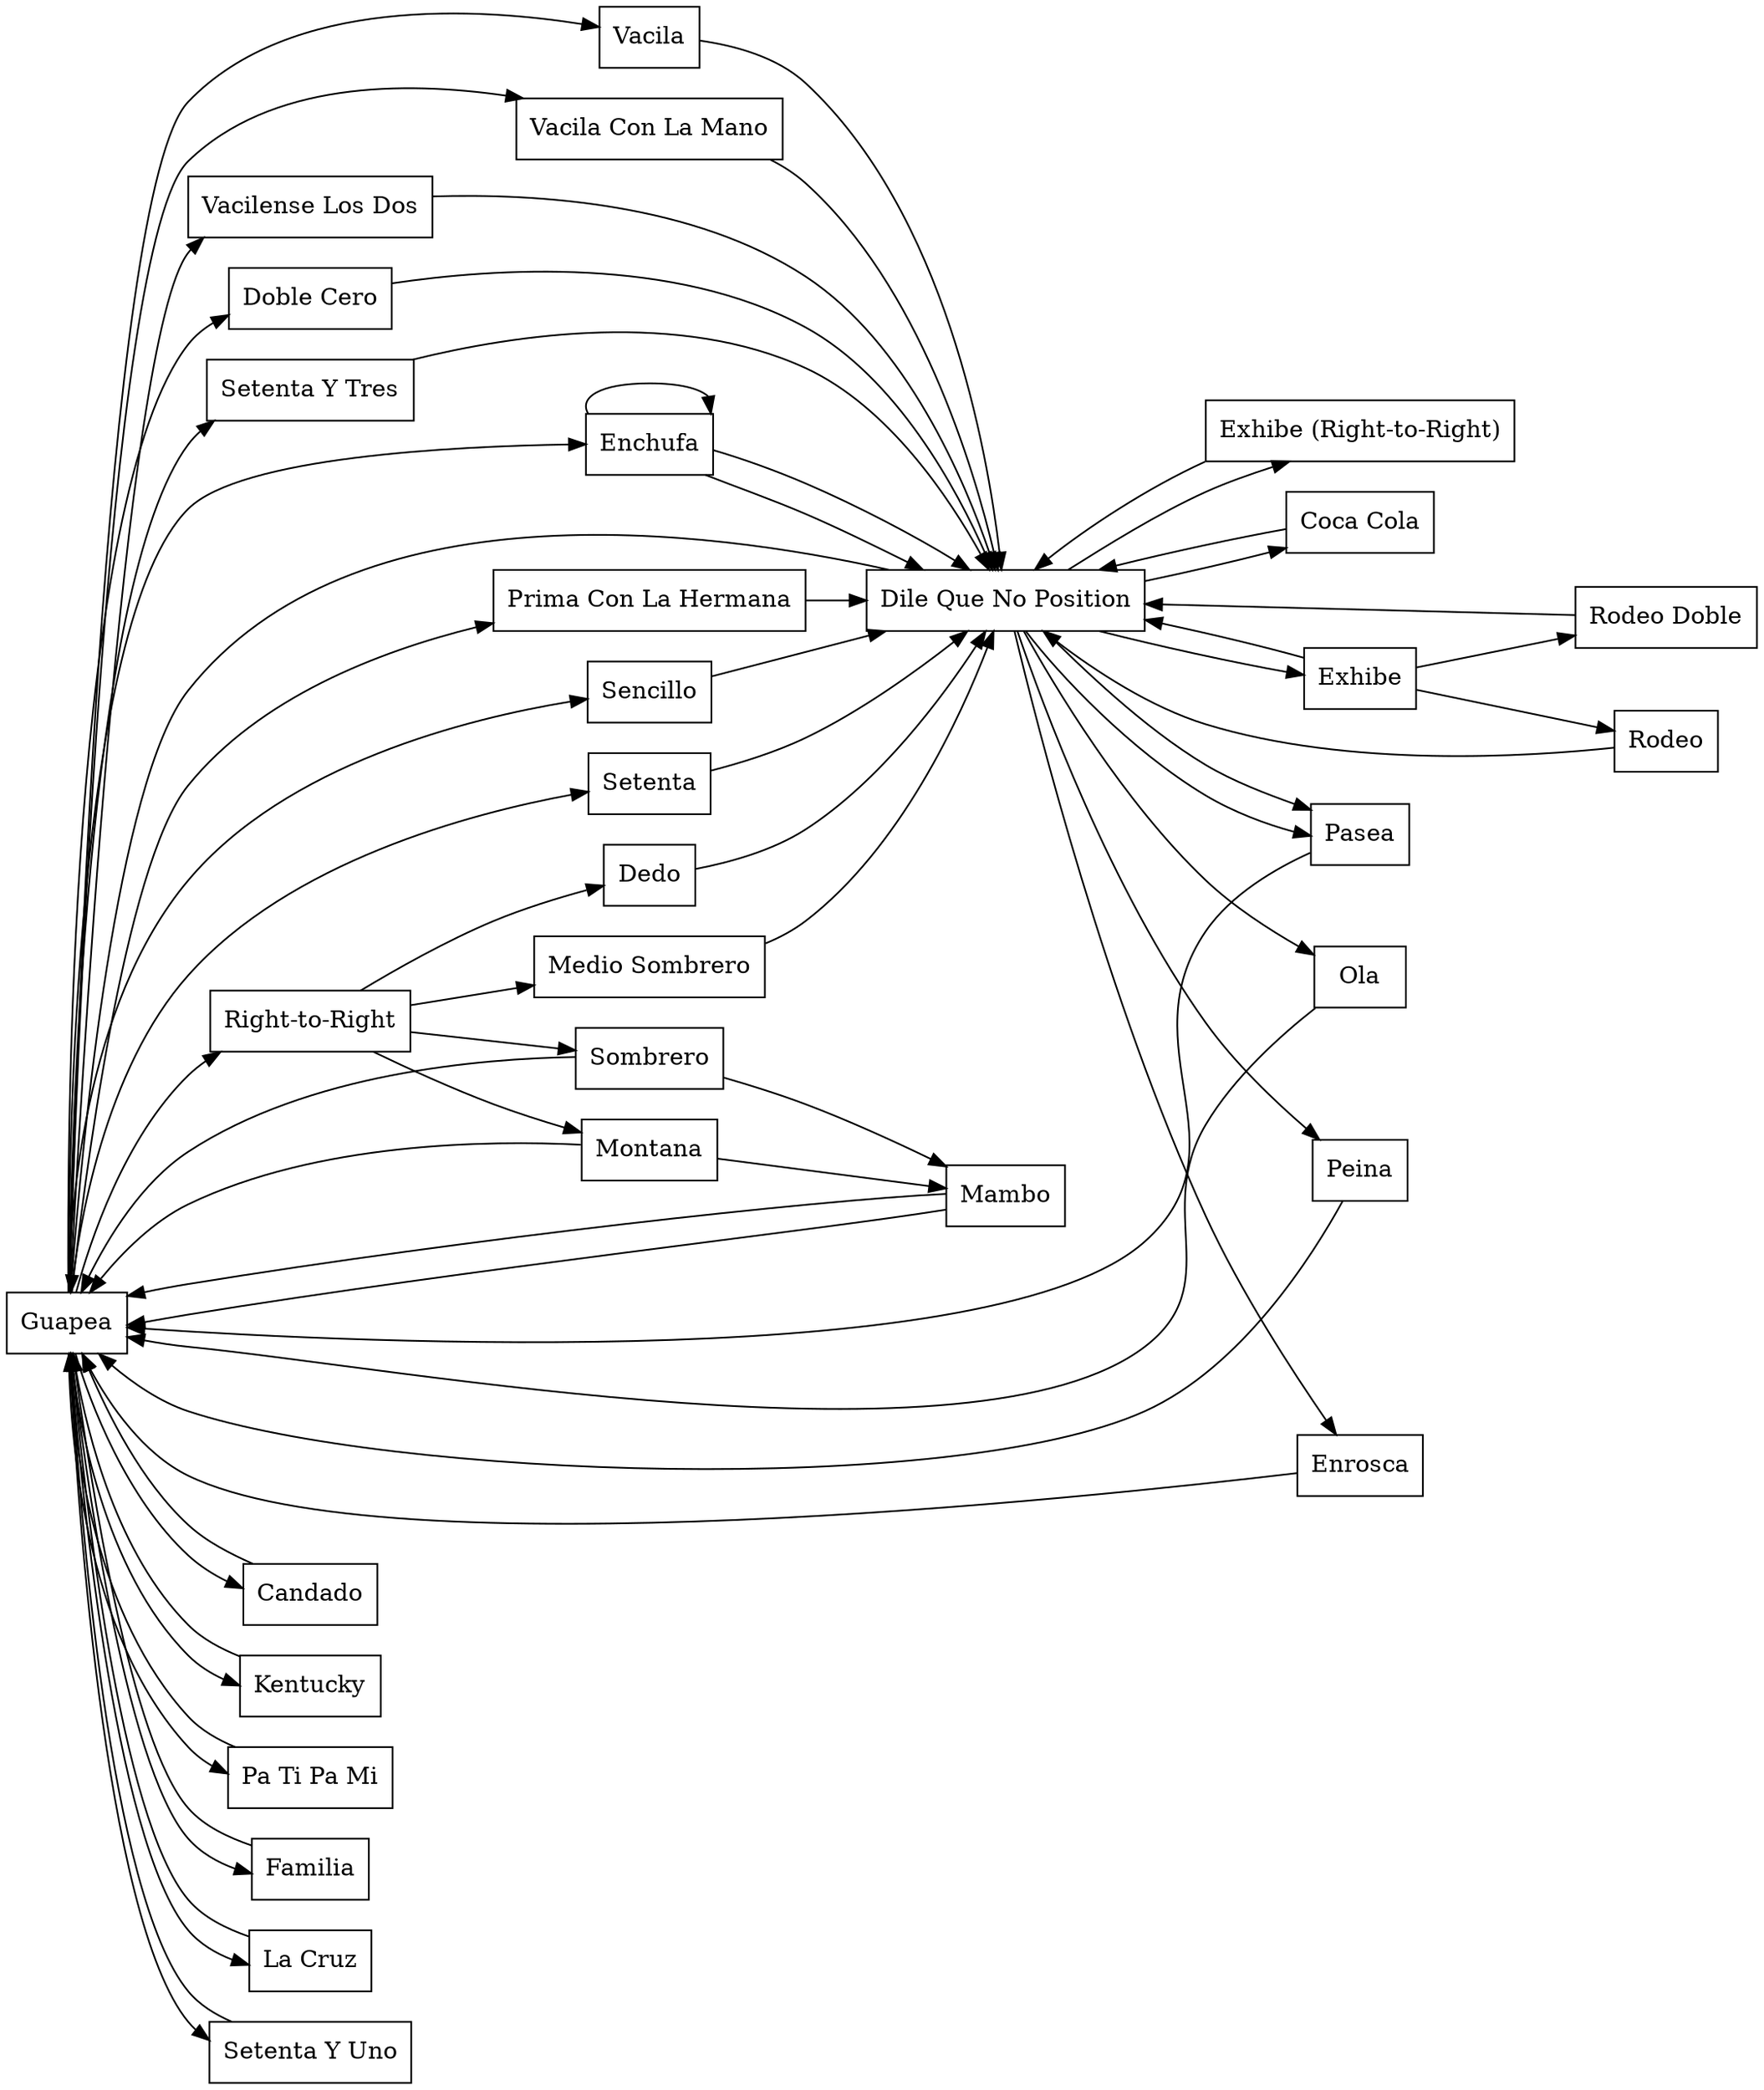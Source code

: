 
/*
Notes
- Guapea can be skipped
- Rueda moves, add *, can be disabled

Others:
- https://bachatasteps.com/?topic=salsa&options=newest
- https://www.makelinux.net/salsa/
- guapea -> familia -> guapea, does it end in dilequeno?
- tf is traslado?
- la cruz ends in dile que no position or guapea?
- exhibe (right-to-right), only option is pasea?

Can all dile que no positions can be right-to-right?

*/

digraph SalsaDanceMoves {
  rankdir=LR; 
  node [shape=box];
  edge [color=black];

  // Level 1
  Guapea -> Enchufa;
  Enchufa -> "Dile Que No Position";
  Enchufa -> "Dile Que No Position";
  "Dile Que No Position" -> Guapea;
  "Dile Que No Position" -> Exhibe;
  "Dile Que No Position" -> Pasea;
  "Dile Que No Position" -> Pasea;
  Pasea -> Guapea;
  Exhibe -> "Dile Que No Position";
  
  // Closed Position - usually only in beginning, so commented out
  // "Dile Que No Position" -> "Closed Position";
  // "Closed Position" -> "Caminamos Arriba" -> "Caminamos Abajo";
  // "Closed Position" -> "Caminamos Abajo" -> "Caminamos Arriba";
  // "Caminamos Arriba" -> Basico;
  // "Caminamos Abajo" -> Basico;
  // "Caminamos Arriba" -> "Lleva Abajo";
  // "Caminamos Abajo" -> "Lleva Abajo";
  // "Lleva Abajo" -> Exhibe;

  // Level 2a
  Enchufa -> Enchufa;
  Guapea -> Candado -> Guapea;
  Guapea -> Kentucky -> Guapea;
  Guapea -> "Pa Ti Pa Mi" -> Guapea;

  // Level 2b
  Guapea -> "Prima Con La Hermana" -> "Dile Que No Position";
  Guapea -> Familia -> Guapea;

  // Level 2c
  Exhibe -> Rodeo -> "Dile Que No Position";
  Exhibe -> "Rodeo Doble" -> "Dile Que No Position";
  Guapea -> "La Cruz" -> Guapea;

  // Level 2d
  Guapea -> Sencillo -> "Dile Que No Position";
  Guapea -> Setenta -> "Dile Que No Position";
  //"Dile Que No Position" -> "Flare - Leader Left Arm Extension" -> Guapea;

  // Level 3a
  Guapea -> Vacila -> "Dile Que No Position";
  Guapea -> "Vacila Con La Mano" -> "Dile Que No Position";
  Guapea -> "Vacilense Los Dos" -> "Dile Que No Position";
  Guapea -> "Right-to-Right";
  "Right-to-Right" -> "Medio Sombrero" -> "Dile Que No Position";
  "Dile Que No Position" -> "Exhibe (Right-to-Right)" -> "Dile Que No Position";

  // Level 3b
  "Right-to-Right" -> Sombrero -> Guapea;
  Sombrero -> Mambo -> Guapea;
  "Dile Que No Position" -> Ola -> Guapea;
  "Right-to-Right" -> Dedo -> "Dile Que No Position";
  "Right-to-Right" -> Montana -> Guapea;
  Montana -> Mambo -> Guapea;
  //"Dile Que No Position" -> "Flare - Leader Left Arm Extension" -> "Dile Que No Position";

  // Level 3c
  "Dile Que No Position" -> Peina -> Guapea;
  "Dile Que No Position" -> Enrosca -> Guapea;
  Guapea -> "Setenta Y Uno" -> Guapea;
  "Dile Que No Position" -> "Coca Cola" -> "Dile Que No Position";

  // Level 3d
  Guapea -> "Doble Cero" -> "Dile Que No Position";
  Guapea -> "Setenta Y Tres" -> "Dile Que No Position";
}
